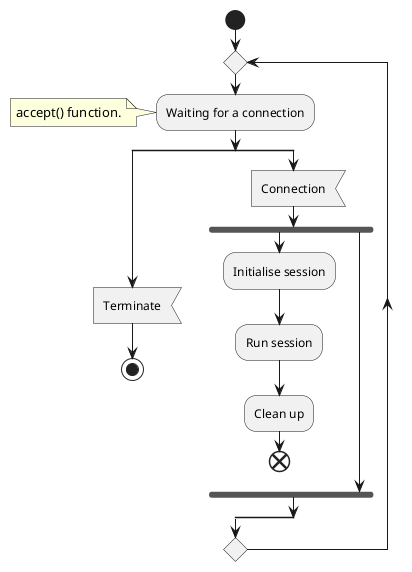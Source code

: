 @startuml
start
repeat
:Waiting for a connection;
note left
 accept() function.
end note
split
:Terminate<
stop
split again
:Connection<
 fork
   :Initialise session;
   :Run session;
   :Clean up;
   end
 fork again
 end fork
end split
repeat while()
@enduml
